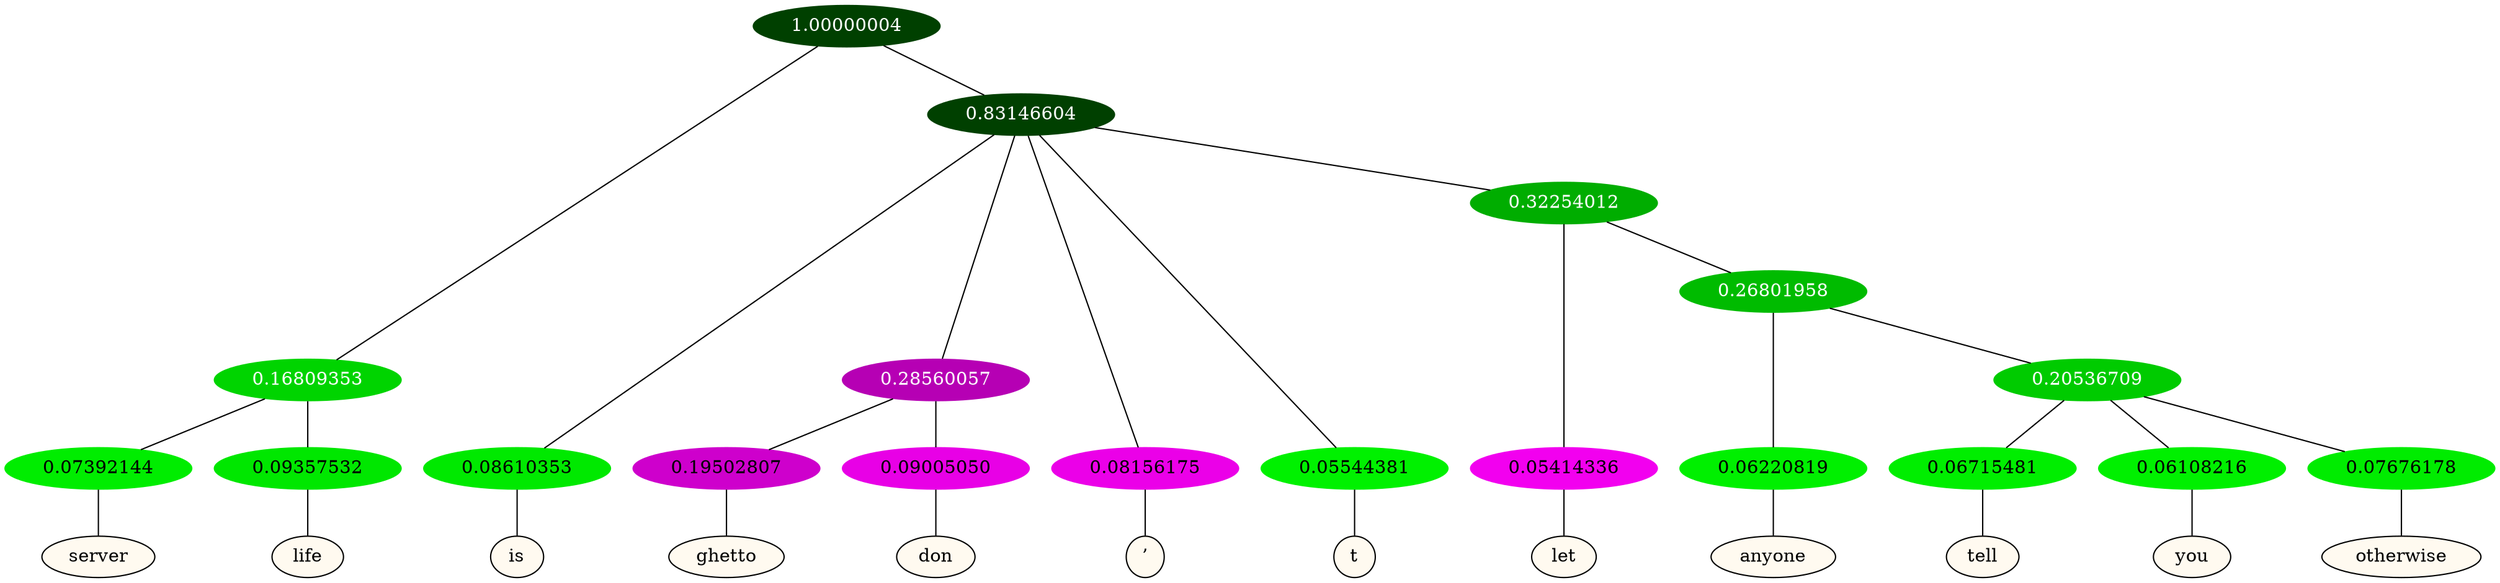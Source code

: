 graph {
	node [format=png height=0.15 nodesep=0.001 ordering=out overlap=prism overlap_scaling=0.01 ranksep=0.001 ratio=0.2 style=filled width=0.15]
	{
		rank=same
		a_w_3 [label=server color=black fillcolor=floralwhite style="filled,solid"]
		a_w_4 [label=life color=black fillcolor=floralwhite style="filled,solid"]
		a_w_5 [label=is color=black fillcolor=floralwhite style="filled,solid"]
		a_w_10 [label=ghetto color=black fillcolor=floralwhite style="filled,solid"]
		a_w_11 [label=don color=black fillcolor=floralwhite style="filled,solid"]
		a_w_7 [label="’" color=black fillcolor=floralwhite style="filled,solid"]
		a_w_8 [label=t color=black fillcolor=floralwhite style="filled,solid"]
		a_w_12 [label=let color=black fillcolor=floralwhite style="filled,solid"]
		a_w_14 [label=anyone color=black fillcolor=floralwhite style="filled,solid"]
		a_w_16 [label=tell color=black fillcolor=floralwhite style="filled,solid"]
		a_w_17 [label=you color=black fillcolor=floralwhite style="filled,solid"]
		a_w_18 [label=otherwise color=black fillcolor=floralwhite style="filled,solid"]
	}
	a_n_3 -- a_w_3
	a_n_4 -- a_w_4
	a_n_5 -- a_w_5
	a_n_10 -- a_w_10
	a_n_11 -- a_w_11
	a_n_7 -- a_w_7
	a_n_8 -- a_w_8
	a_n_12 -- a_w_12
	a_n_14 -- a_w_14
	a_n_16 -- a_w_16
	a_n_17 -- a_w_17
	a_n_18 -- a_w_18
	{
		rank=same
		a_n_3 [label=0.07392144 color="0.334 1.000 0.926" fontcolor=black]
		a_n_4 [label=0.09357532 color="0.334 1.000 0.906" fontcolor=black]
		a_n_5 [label=0.08610353 color="0.334 1.000 0.914" fontcolor=black]
		a_n_10 [label=0.19502807 color="0.835 1.000 0.805" fontcolor=black]
		a_n_11 [label=0.09005050 color="0.835 1.000 0.910" fontcolor=black]
		a_n_7 [label=0.08156175 color="0.835 1.000 0.918" fontcolor=black]
		a_n_8 [label=0.05544381 color="0.334 1.000 0.945" fontcolor=black]
		a_n_12 [label=0.05414336 color="0.835 1.000 0.946" fontcolor=black]
		a_n_14 [label=0.06220819 color="0.334 1.000 0.938" fontcolor=black]
		a_n_16 [label=0.06715481 color="0.334 1.000 0.933" fontcolor=black]
		a_n_17 [label=0.06108216 color="0.334 1.000 0.939" fontcolor=black]
		a_n_18 [label=0.07676178 color="0.334 1.000 0.923" fontcolor=black]
	}
	a_n_0 [label=1.00000004 color="0.334 1.000 0.250" fontcolor=grey99]
	a_n_1 [label=0.16809353 color="0.334 1.000 0.832" fontcolor=grey99]
	a_n_0 -- a_n_1
	a_n_2 [label=0.83146604 color="0.334 1.000 0.250" fontcolor=grey99]
	a_n_0 -- a_n_2
	a_n_1 -- a_n_3
	a_n_1 -- a_n_4
	a_n_2 -- a_n_5
	a_n_6 [label=0.28560057 color="0.835 1.000 0.714" fontcolor=grey99]
	a_n_2 -- a_n_6
	a_n_2 -- a_n_7
	a_n_2 -- a_n_8
	a_n_9 [label=0.32254012 color="0.334 1.000 0.677" fontcolor=grey99]
	a_n_2 -- a_n_9
	a_n_6 -- a_n_10
	a_n_6 -- a_n_11
	a_n_9 -- a_n_12
	a_n_13 [label=0.26801958 color="0.334 1.000 0.732" fontcolor=grey99]
	a_n_9 -- a_n_13
	a_n_13 -- a_n_14
	a_n_15 [label=0.20536709 color="0.334 1.000 0.795" fontcolor=grey99]
	a_n_13 -- a_n_15
	a_n_15 -- a_n_16
	a_n_15 -- a_n_17
	a_n_15 -- a_n_18
}
